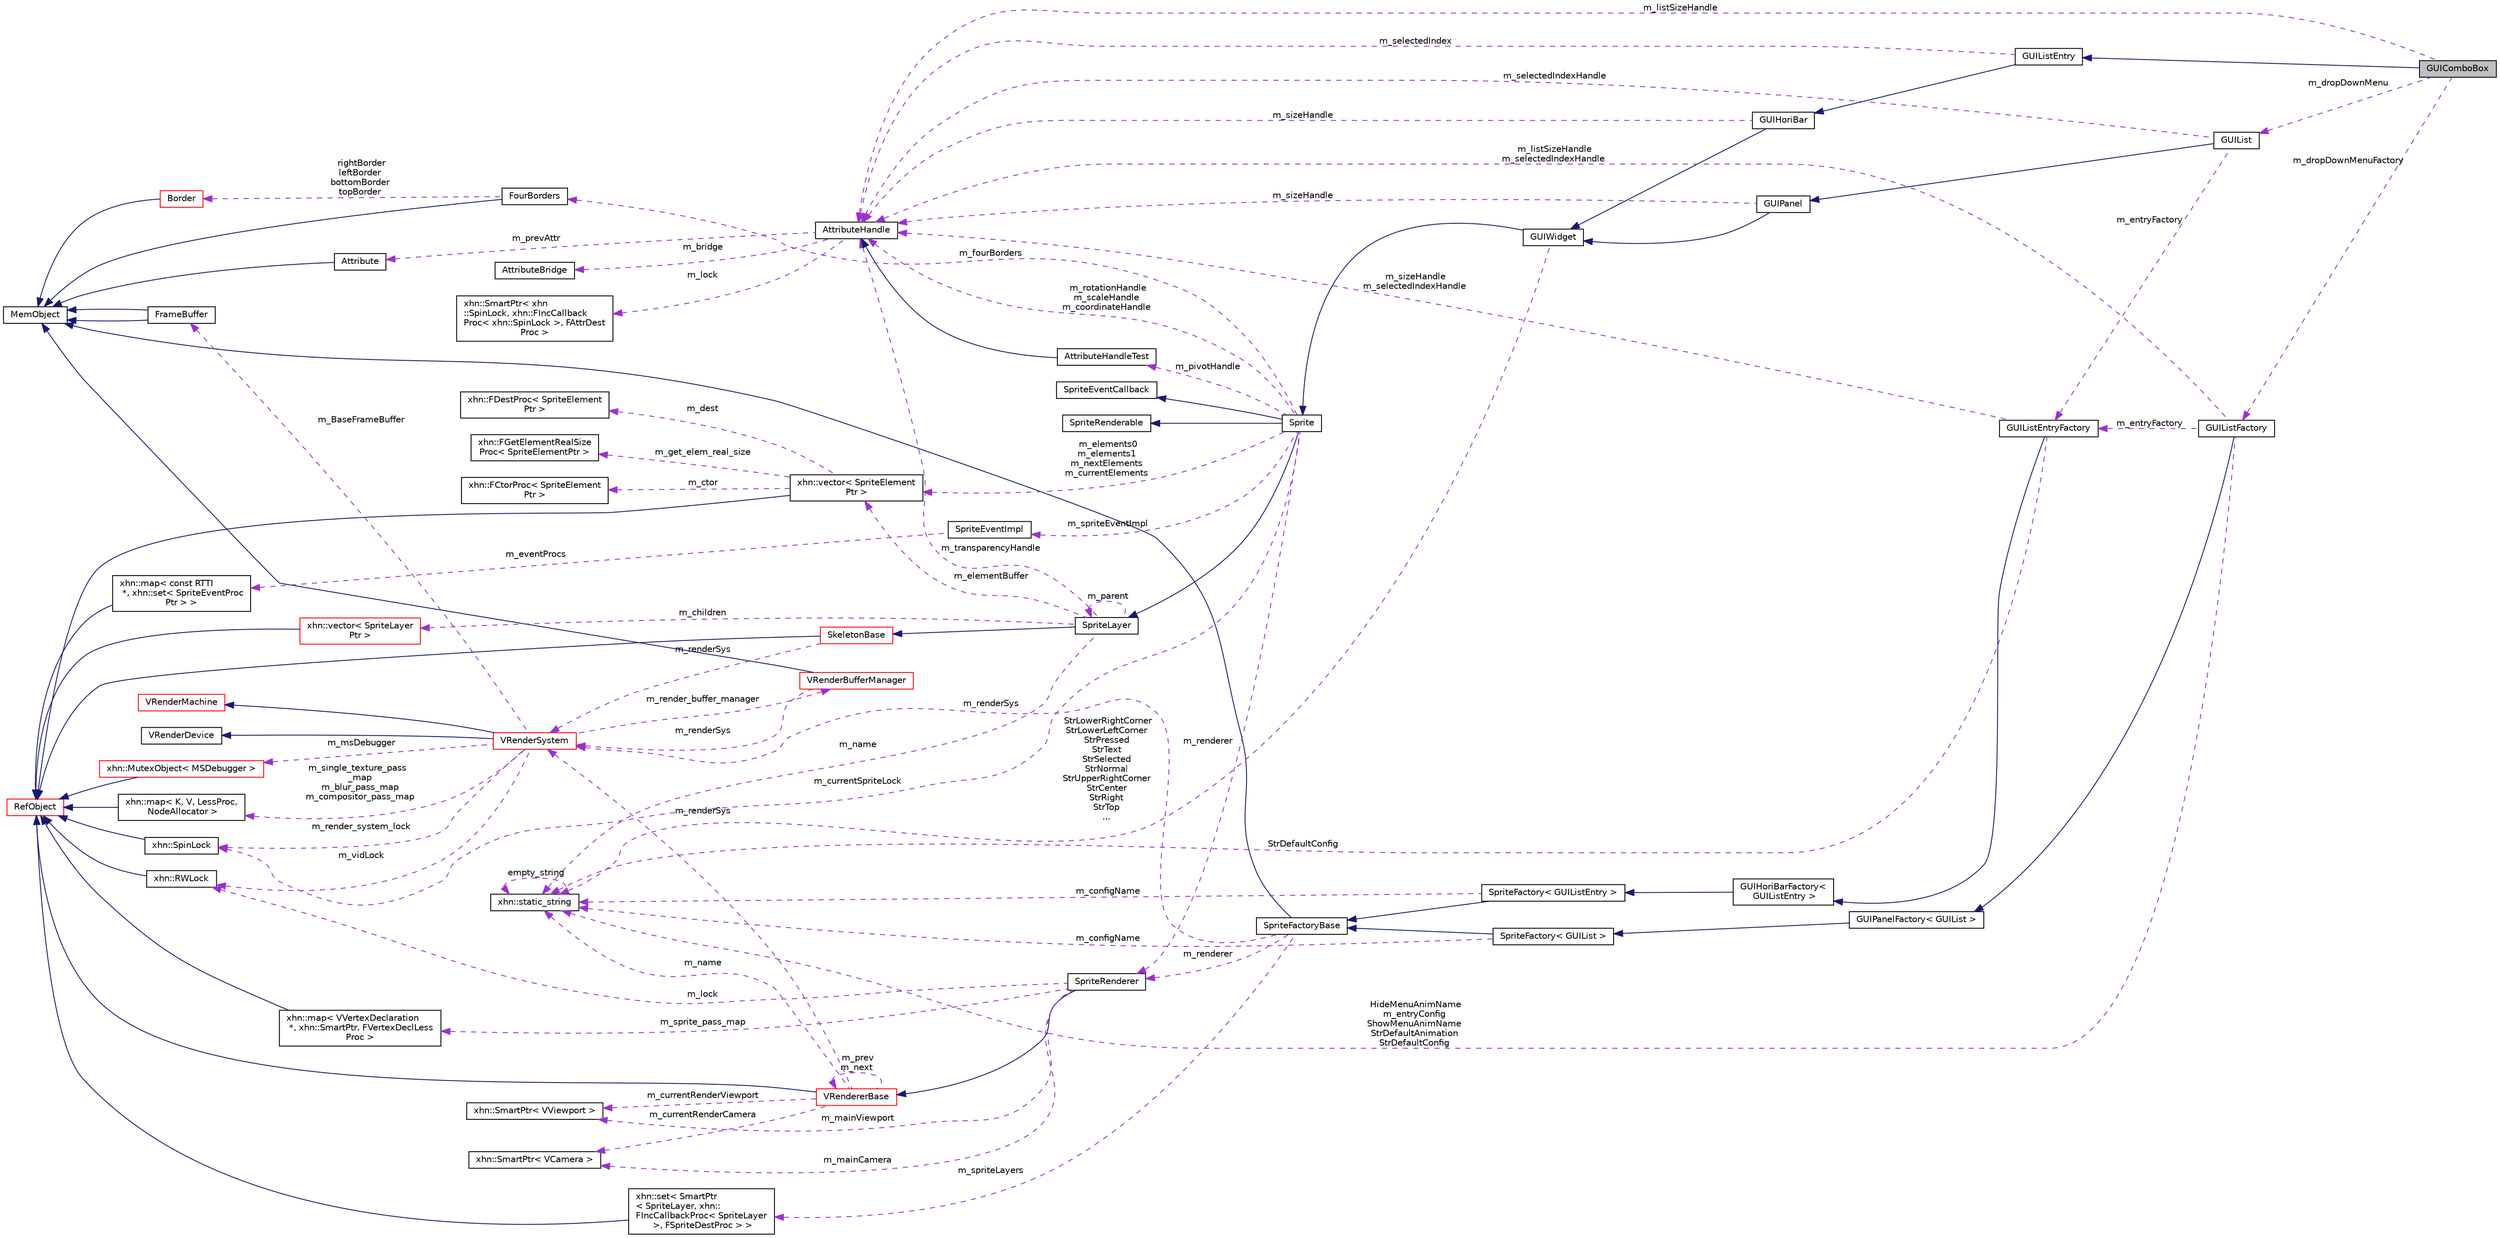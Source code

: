 digraph "GUIComboBox"
{
  edge [fontname="Helvetica",fontsize="10",labelfontname="Helvetica",labelfontsize="10"];
  node [fontname="Helvetica",fontsize="10",shape=record];
  rankdir="LR";
  Node1 [label="GUIComboBox",height=0.2,width=0.4,color="black", fillcolor="grey75", style="filled", fontcolor="black"];
  Node2 -> Node1 [dir="back",color="midnightblue",fontsize="10",style="solid",fontname="Helvetica"];
  Node2 [label="GUIListEntry",height=0.2,width=0.4,color="black", fillcolor="white", style="filled",URL="$class_g_u_i_list_entry.html",tooltip="GUIListEntry. "];
  Node3 -> Node2 [dir="back",color="midnightblue",fontsize="10",style="solid",fontname="Helvetica"];
  Node3 [label="GUIHoriBar",height=0.2,width=0.4,color="black", fillcolor="white", style="filled",URL="$class_g_u_i_hori_bar.html"];
  Node4 -> Node3 [dir="back",color="midnightblue",fontsize="10",style="solid",fontname="Helvetica"];
  Node4 [label="GUIWidget",height=0.2,width=0.4,color="black", fillcolor="white", style="filled",URL="$class_g_u_i_widget.html"];
  Node5 -> Node4 [dir="back",color="midnightblue",fontsize="10",style="solid",fontname="Helvetica"];
  Node5 [label="Sprite",height=0.2,width=0.4,color="black", fillcolor="white", style="filled",URL="$class_sprite.html",tooltip="Sprite. "];
  Node6 -> Node5 [dir="back",color="midnightblue",fontsize="10",style="solid",fontname="Helvetica"];
  Node6 [label="SpriteLayer",height=0.2,width=0.4,color="black", fillcolor="white", style="filled",URL="$class_sprite_layer.html",tooltip="SpriteLayer. "];
  Node7 -> Node6 [dir="back",color="midnightblue",fontsize="10",style="solid",fontname="Helvetica"];
  Node7 [label="SkeletonBase",height=0.2,width=0.4,color="red", fillcolor="white", style="filled",URL="$class_skeleton_base.html"];
  Node8 -> Node7 [dir="back",color="midnightblue",fontsize="10",style="solid",fontname="Helvetica"];
  Node8 [label="RefObject",height=0.2,width=0.4,color="red", fillcolor="white", style="filled",URL="$class_ref_object.html"];
  Node9 -> Node7 [dir="back",color="darkorchid3",fontsize="10",style="dashed",label=" m_renderSys" ,fontname="Helvetica"];
  Node9 [label="VRenderSystem",height=0.2,width=0.4,color="red", fillcolor="white", style="filled",URL="$class_v_render_system.html",tooltip="VRenderSystem 渲染系统 "];
  Node10 -> Node9 [dir="back",color="midnightblue",fontsize="10",style="solid",fontname="Helvetica"];
  Node10 [label="VRenderMachine",height=0.2,width=0.4,color="red", fillcolor="white", style="filled",URL="$class_v_render_machine.html"];
  Node11 -> Node9 [dir="back",color="midnightblue",fontsize="10",style="solid",fontname="Helvetica"];
  Node11 [label="VRenderDevice",height=0.2,width=0.4,color="black", fillcolor="white", style="filled",URL="$class_v_render_device.html"];
  Node12 -> Node9 [dir="back",color="darkorchid3",fontsize="10",style="dashed",label=" m_vidLock" ,fontname="Helvetica"];
  Node12 [label="xhn::RWLock",height=0.2,width=0.4,color="black", fillcolor="white", style="filled",URL="$classxhn_1_1_r_w_lock.html",tooltip="RWLock. "];
  Node8 -> Node12 [dir="back",color="midnightblue",fontsize="10",style="solid",fontname="Helvetica"];
  Node13 -> Node9 [dir="back",color="darkorchid3",fontsize="10",style="dashed",label=" m_render_buffer_manager" ,fontname="Helvetica"];
  Node13 [label="VRenderBufferManager",height=0.2,width=0.4,color="red", fillcolor="white", style="filled",URL="$class_v_render_buffer_manager.html",tooltip="VRenderBufferManager 渲染缓冲管理器 "];
  Node14 -> Node13 [dir="back",color="midnightblue",fontsize="10",style="solid",fontname="Helvetica"];
  Node14 [label="MemObject",height=0.2,width=0.4,color="black", fillcolor="white", style="filled",URL="$class_mem_object.html"];
  Node9 -> Node13 [dir="back",color="darkorchid3",fontsize="10",style="dashed",label=" m_renderSys" ,fontname="Helvetica"];
  Node15 -> Node9 [dir="back",color="darkorchid3",fontsize="10",style="dashed",label=" m_BaseFrameBuffer" ,fontname="Helvetica"];
  Node15 [label="FrameBuffer",height=0.2,width=0.4,color="black", fillcolor="white", style="filled",URL="$class_frame_buffer.html",tooltip="FrameBuffer 帧缓冲 "];
  Node14 -> Node15 [dir="back",color="midnightblue",fontsize="10",style="solid",fontname="Helvetica"];
  Node14 -> Node15 [dir="back",color="midnightblue",fontsize="10",style="solid",fontname="Helvetica"];
  Node16 -> Node9 [dir="back",color="darkorchid3",fontsize="10",style="dashed",label=" m_msDebugger" ,fontname="Helvetica"];
  Node16 [label="xhn::MutexObject\< MSDebugger \>",height=0.2,width=0.4,color="red", fillcolor="white", style="filled",URL="$classxhn_1_1_mutex_object.html"];
  Node8 -> Node16 [dir="back",color="midnightblue",fontsize="10",style="solid",fontname="Helvetica"];
  Node17 -> Node9 [dir="back",color="darkorchid3",fontsize="10",style="dashed",label=" m_single_texture_pass\l_map\nm_blur_pass_map\nm_compositor_pass_map" ,fontname="Helvetica"];
  Node17 [label="xhn::map\< K, V, LessProc,\l NodeAllocator \>",height=0.2,width=0.4,color="black", fillcolor="white", style="filled",URL="$classxhn_1_1map.html"];
  Node8 -> Node17 [dir="back",color="midnightblue",fontsize="10",style="solid",fontname="Helvetica"];
  Node18 -> Node9 [dir="back",color="darkorchid3",fontsize="10",style="dashed",label=" m_render_system_lock" ,fontname="Helvetica"];
  Node18 [label="xhn::SpinLock",height=0.2,width=0.4,color="black", fillcolor="white", style="filled",URL="$classxhn_1_1_spin_lock.html",tooltip="SpinLock. "];
  Node8 -> Node18 [dir="back",color="midnightblue",fontsize="10",style="solid",fontname="Helvetica"];
  Node6 -> Node6 [dir="back",color="darkorchid3",fontsize="10",style="dashed",label=" m_parent" ,fontname="Helvetica"];
  Node19 -> Node6 [dir="back",color="darkorchid3",fontsize="10",style="dashed",label=" m_elementBuffer" ,fontname="Helvetica"];
  Node19 [label="xhn::vector\< SpriteElement\lPtr \>",height=0.2,width=0.4,color="black", fillcolor="white", style="filled",URL="$classxhn_1_1vector.html"];
  Node8 -> Node19 [dir="back",color="midnightblue",fontsize="10",style="solid",fontname="Helvetica"];
  Node20 -> Node19 [dir="back",color="darkorchid3",fontsize="10",style="dashed",label=" m_get_elem_real_size" ,fontname="Helvetica"];
  Node20 [label="xhn::FGetElementRealSize\lProc\< SpriteElementPtr \>",height=0.2,width=0.4,color="black", fillcolor="white", style="filled",URL="$structxhn_1_1_f_get_element_real_size_proc.html"];
  Node21 -> Node19 [dir="back",color="darkorchid3",fontsize="10",style="dashed",label=" m_ctor" ,fontname="Helvetica"];
  Node21 [label="xhn::FCtorProc\< SpriteElement\lPtr \>",height=0.2,width=0.4,color="black", fillcolor="white", style="filled",URL="$structxhn_1_1_f_ctor_proc.html"];
  Node22 -> Node19 [dir="back",color="darkorchid3",fontsize="10",style="dashed",label=" m_dest" ,fontname="Helvetica"];
  Node22 [label="xhn::FDestProc\< SpriteElement\lPtr \>",height=0.2,width=0.4,color="black", fillcolor="white", style="filled",URL="$structxhn_1_1_f_dest_proc.html"];
  Node23 -> Node6 [dir="back",color="darkorchid3",fontsize="10",style="dashed",label=" m_transparencyHandle" ,fontname="Helvetica"];
  Node23 [label="AttributeHandle",height=0.2,width=0.4,color="black", fillcolor="white", style="filled",URL="$class_attribute_handle.html"];
  Node24 -> Node23 [dir="back",color="darkorchid3",fontsize="10",style="dashed",label=" m_lock" ,fontname="Helvetica"];
  Node24 [label="xhn::SmartPtr\< xhn\l::SpinLock, xhn::FIncCallback\lProc\< xhn::SpinLock \>, FAttrDest\lProc \>",height=0.2,width=0.4,color="black", fillcolor="white", style="filled",URL="$classxhn_1_1_smart_ptr.html"];
  Node25 -> Node23 [dir="back",color="darkorchid3",fontsize="10",style="dashed",label=" m_prevAttr" ,fontname="Helvetica"];
  Node25 [label="Attribute",height=0.2,width=0.4,color="black", fillcolor="white", style="filled",URL="$class_attribute.html"];
  Node14 -> Node25 [dir="back",color="midnightblue",fontsize="10",style="solid",fontname="Helvetica"];
  Node26 -> Node23 [dir="back",color="darkorchid3",fontsize="10",style="dashed",label=" m_bridge" ,fontname="Helvetica"];
  Node26 [label="AttributeBridge",height=0.2,width=0.4,color="black", fillcolor="white", style="filled",URL="$class_attribute_bridge.html"];
  Node27 -> Node6 [dir="back",color="darkorchid3",fontsize="10",style="dashed",label=" m_name" ,fontname="Helvetica"];
  Node27 [label="xhn::static_string",height=0.2,width=0.4,color="black", fillcolor="white", style="filled",URL="$classxhn_1_1static__string.html"];
  Node27 -> Node27 [dir="back",color="darkorchid3",fontsize="10",style="dashed",label=" empty_string" ,fontname="Helvetica"];
  Node28 -> Node6 [dir="back",color="darkorchid3",fontsize="10",style="dashed",label=" m_children" ,fontname="Helvetica"];
  Node28 [label="xhn::vector\< SpriteLayer\lPtr \>",height=0.2,width=0.4,color="red", fillcolor="white", style="filled",URL="$classxhn_1_1vector.html"];
  Node8 -> Node28 [dir="back",color="midnightblue",fontsize="10",style="solid",fontname="Helvetica"];
  Node29 -> Node5 [dir="back",color="midnightblue",fontsize="10",style="solid",fontname="Helvetica"];
  Node29 [label="SpriteEventCallback",height=0.2,width=0.4,color="black", fillcolor="white", style="filled",URL="$class_sprite_event_callback.html"];
  Node30 -> Node5 [dir="back",color="midnightblue",fontsize="10",style="solid",fontname="Helvetica"];
  Node30 [label="SpriteRenderable",height=0.2,width=0.4,color="black", fillcolor="white", style="filled",URL="$class_sprite_renderable.html"];
  Node19 -> Node5 [dir="back",color="darkorchid3",fontsize="10",style="dashed",label=" m_elements0\nm_elements1\nm_nextElements\nm_currentElements" ,fontname="Helvetica"];
  Node31 -> Node5 [dir="back",color="darkorchid3",fontsize="10",style="dashed",label=" m_fourBorders" ,fontname="Helvetica"];
  Node31 [label="FourBorders",height=0.2,width=0.4,color="black", fillcolor="white", style="filled",URL="$struct_four_borders.html"];
  Node14 -> Node31 [dir="back",color="midnightblue",fontsize="10",style="solid",fontname="Helvetica"];
  Node32 -> Node31 [dir="back",color="darkorchid3",fontsize="10",style="dashed",label=" rightBorder\nleftBorder\nbottomBorder\ntopBorder" ,fontname="Helvetica"];
  Node32 [label="Border",height=0.2,width=0.4,color="red", fillcolor="white", style="filled",URL="$class_border.html"];
  Node14 -> Node32 [dir="back",color="midnightblue",fontsize="10",style="solid",fontname="Helvetica"];
  Node18 -> Node5 [dir="back",color="darkorchid3",fontsize="10",style="dashed",label=" m_currentSpriteLock" ,fontname="Helvetica"];
  Node23 -> Node5 [dir="back",color="darkorchid3",fontsize="10",style="dashed",label=" m_rotationHandle\nm_scaleHandle\nm_coordinateHandle" ,fontname="Helvetica"];
  Node33 -> Node5 [dir="back",color="darkorchid3",fontsize="10",style="dashed",label=" m_pivotHandle" ,fontname="Helvetica"];
  Node33 [label="AttributeHandleTest",height=0.2,width=0.4,color="black", fillcolor="white", style="filled",URL="$class_attribute_handle_test.html"];
  Node23 -> Node33 [dir="back",color="midnightblue",fontsize="10",style="solid",fontname="Helvetica"];
  Node34 -> Node5 [dir="back",color="darkorchid3",fontsize="10",style="dashed",label=" m_spriteEventImpl" ,fontname="Helvetica"];
  Node34 [label="SpriteEventImpl",height=0.2,width=0.4,color="black", fillcolor="white", style="filled",URL="$class_sprite_event_impl.html",tooltip="SpriteEventImpl. "];
  Node35 -> Node34 [dir="back",color="darkorchid3",fontsize="10",style="dashed",label=" m_eventProcs" ,fontname="Helvetica"];
  Node35 [label="xhn::map\< const RTTI\l *, xhn::set\< SpriteEventProc\lPtr \> \>",height=0.2,width=0.4,color="black", fillcolor="white", style="filled",URL="$classxhn_1_1map.html"];
  Node8 -> Node35 [dir="back",color="midnightblue",fontsize="10",style="solid",fontname="Helvetica"];
  Node36 -> Node5 [dir="back",color="darkorchid3",fontsize="10",style="dashed",label=" m_renderer" ,fontname="Helvetica"];
  Node36 [label="SpriteRenderer",height=0.2,width=0.4,color="black", fillcolor="white", style="filled",URL="$class_sprite_renderer.html",tooltip="SpriteRenderer. "];
  Node37 -> Node36 [dir="back",color="midnightblue",fontsize="10",style="solid",fontname="Helvetica"];
  Node37 [label="VRendererBase",height=0.2,width=0.4,color="red", fillcolor="white", style="filled",URL="$class_v_renderer_base.html",tooltip="VRendererBase 渲染器基类 "];
  Node8 -> Node37 [dir="back",color="midnightblue",fontsize="10",style="solid",fontname="Helvetica"];
  Node9 -> Node37 [dir="back",color="darkorchid3",fontsize="10",style="dashed",label=" m_renderSys" ,fontname="Helvetica"];
  Node37 -> Node37 [dir="back",color="darkorchid3",fontsize="10",style="dashed",label=" m_prev\nm_next" ,fontname="Helvetica"];
  Node38 -> Node37 [dir="back",color="darkorchid3",fontsize="10",style="dashed",label=" m_currentRenderViewport" ,fontname="Helvetica"];
  Node38 [label="xhn::SmartPtr\< VViewport \>",height=0.2,width=0.4,color="black", fillcolor="white", style="filled",URL="$classxhn_1_1_smart_ptr.html"];
  Node39 -> Node37 [dir="back",color="darkorchid3",fontsize="10",style="dashed",label=" m_currentRenderCamera" ,fontname="Helvetica"];
  Node39 [label="xhn::SmartPtr\< VCamera \>",height=0.2,width=0.4,color="black", fillcolor="white", style="filled",URL="$classxhn_1_1_smart_ptr.html"];
  Node27 -> Node37 [dir="back",color="darkorchid3",fontsize="10",style="dashed",label=" m_name" ,fontname="Helvetica"];
  Node12 -> Node36 [dir="back",color="darkorchid3",fontsize="10",style="dashed",label=" m_lock" ,fontname="Helvetica"];
  Node40 -> Node36 [dir="back",color="darkorchid3",fontsize="10",style="dashed",label=" m_sprite_pass_map" ,fontname="Helvetica"];
  Node40 [label="xhn::map\< VVertexDeclaration\l *, xhn::SmartPtr, FVertexDeclLess\lProc \>",height=0.2,width=0.4,color="black", fillcolor="white", style="filled",URL="$classxhn_1_1map.html"];
  Node8 -> Node40 [dir="back",color="midnightblue",fontsize="10",style="solid",fontname="Helvetica"];
  Node38 -> Node36 [dir="back",color="darkorchid3",fontsize="10",style="dashed",label=" m_mainViewport" ,fontname="Helvetica"];
  Node39 -> Node36 [dir="back",color="darkorchid3",fontsize="10",style="dashed",label=" m_mainCamera" ,fontname="Helvetica"];
  Node27 -> Node4 [dir="back",color="darkorchid3",fontsize="10",style="dashed",label=" StrLowerRightCorner\nStrLowerLeftCorner\nStrPressed\nStrText\nStrSelected\nStrNormal\nStrUpperRightCorner\nStrCenter\nStrRight\nStrTop\n..." ,fontname="Helvetica"];
  Node23 -> Node3 [dir="back",color="darkorchid3",fontsize="10",style="dashed",label=" m_sizeHandle" ,fontname="Helvetica"];
  Node23 -> Node2 [dir="back",color="darkorchid3",fontsize="10",style="dashed",label=" m_selectedIndex" ,fontname="Helvetica"];
  Node41 -> Node1 [dir="back",color="darkorchid3",fontsize="10",style="dashed",label=" m_dropDownMenu" ,fontname="Helvetica"];
  Node41 [label="GUIList",height=0.2,width=0.4,color="black", fillcolor="white", style="filled",URL="$class_g_u_i_list.html",tooltip="GUIList. "];
  Node42 -> Node41 [dir="back",color="midnightblue",fontsize="10",style="solid",fontname="Helvetica"];
  Node42 [label="GUIPanel",height=0.2,width=0.4,color="black", fillcolor="white", style="filled",URL="$class_g_u_i_panel.html"];
  Node4 -> Node42 [dir="back",color="midnightblue",fontsize="10",style="solid",fontname="Helvetica"];
  Node23 -> Node42 [dir="back",color="darkorchid3",fontsize="10",style="dashed",label=" m_sizeHandle" ,fontname="Helvetica"];
  Node23 -> Node41 [dir="back",color="darkorchid3",fontsize="10",style="dashed",label=" m_selectedIndexHandle" ,fontname="Helvetica"];
  Node43 -> Node41 [dir="back",color="darkorchid3",fontsize="10",style="dashed",label=" m_entryFactory" ,fontname="Helvetica"];
  Node43 [label="GUIListEntryFactory",height=0.2,width=0.4,color="black", fillcolor="white", style="filled",URL="$class_g_u_i_list_entry_factory.html",tooltip="GUIListEntryFactory. "];
  Node44 -> Node43 [dir="back",color="midnightblue",fontsize="10",style="solid",fontname="Helvetica"];
  Node44 [label="GUIHoriBarFactory\<\l GUIListEntry \>",height=0.2,width=0.4,color="black", fillcolor="white", style="filled",URL="$class_g_u_i_hori_bar_factory.html"];
  Node45 -> Node44 [dir="back",color="midnightblue",fontsize="10",style="solid",fontname="Helvetica"];
  Node45 [label="SpriteFactory\< GUIListEntry \>",height=0.2,width=0.4,color="black", fillcolor="white", style="filled",URL="$class_sprite_factory.html"];
  Node46 -> Node45 [dir="back",color="midnightblue",fontsize="10",style="solid",fontname="Helvetica"];
  Node46 [label="SpriteFactoryBase",height=0.2,width=0.4,color="black", fillcolor="white", style="filled",URL="$class_sprite_factory_base.html"];
  Node14 -> Node46 [dir="back",color="midnightblue",fontsize="10",style="solid",fontname="Helvetica"];
  Node47 -> Node46 [dir="back",color="darkorchid3",fontsize="10",style="dashed",label=" m_spriteLayers" ,fontname="Helvetica"];
  Node47 [label="xhn::set\< SmartPtr\l\< SpriteLayer, xhn::\lFIncCallbackProc\< SpriteLayer\l \>, FSpriteDestProc \> \>",height=0.2,width=0.4,color="black", fillcolor="white", style="filled",URL="$classxhn_1_1set.html"];
  Node8 -> Node47 [dir="back",color="midnightblue",fontsize="10",style="solid",fontname="Helvetica"];
  Node9 -> Node46 [dir="back",color="darkorchid3",fontsize="10",style="dashed",label=" m_renderSys" ,fontname="Helvetica"];
  Node36 -> Node46 [dir="back",color="darkorchid3",fontsize="10",style="dashed",label=" m_renderer" ,fontname="Helvetica"];
  Node27 -> Node45 [dir="back",color="darkorchid3",fontsize="10",style="dashed",label=" m_configName" ,fontname="Helvetica"];
  Node23 -> Node43 [dir="back",color="darkorchid3",fontsize="10",style="dashed",label=" m_sizeHandle\nm_selectedIndexHandle" ,fontname="Helvetica"];
  Node27 -> Node43 [dir="back",color="darkorchid3",fontsize="10",style="dashed",label=" StrDefaultConfig" ,fontname="Helvetica"];
  Node23 -> Node1 [dir="back",color="darkorchid3",fontsize="10",style="dashed",label=" m_listSizeHandle" ,fontname="Helvetica"];
  Node48 -> Node1 [dir="back",color="darkorchid3",fontsize="10",style="dashed",label=" m_dropDownMenuFactory" ,fontname="Helvetica"];
  Node48 [label="GUIListFactory",height=0.2,width=0.4,color="black", fillcolor="white", style="filled",URL="$class_g_u_i_list_factory.html"];
  Node49 -> Node48 [dir="back",color="midnightblue",fontsize="10",style="solid",fontname="Helvetica"];
  Node49 [label="GUIPanelFactory\< GUIList \>",height=0.2,width=0.4,color="black", fillcolor="white", style="filled",URL="$class_g_u_i_panel_factory.html"];
  Node50 -> Node49 [dir="back",color="midnightblue",fontsize="10",style="solid",fontname="Helvetica"];
  Node50 [label="SpriteFactory\< GUIList \>",height=0.2,width=0.4,color="black", fillcolor="white", style="filled",URL="$class_sprite_factory.html"];
  Node46 -> Node50 [dir="back",color="midnightblue",fontsize="10",style="solid",fontname="Helvetica"];
  Node27 -> Node50 [dir="back",color="darkorchid3",fontsize="10",style="dashed",label=" m_configName" ,fontname="Helvetica"];
  Node23 -> Node48 [dir="back",color="darkorchid3",fontsize="10",style="dashed",label=" m_listSizeHandle\nm_selectedIndexHandle" ,fontname="Helvetica"];
  Node27 -> Node48 [dir="back",color="darkorchid3",fontsize="10",style="dashed",label=" HideMenuAnimName\nm_entryConfig\nShowMenuAnimName\nStrDefaultAnimation\nStrDefaultConfig" ,fontname="Helvetica"];
  Node43 -> Node48 [dir="back",color="darkorchid3",fontsize="10",style="dashed",label=" m_entryFactory" ,fontname="Helvetica"];
}
